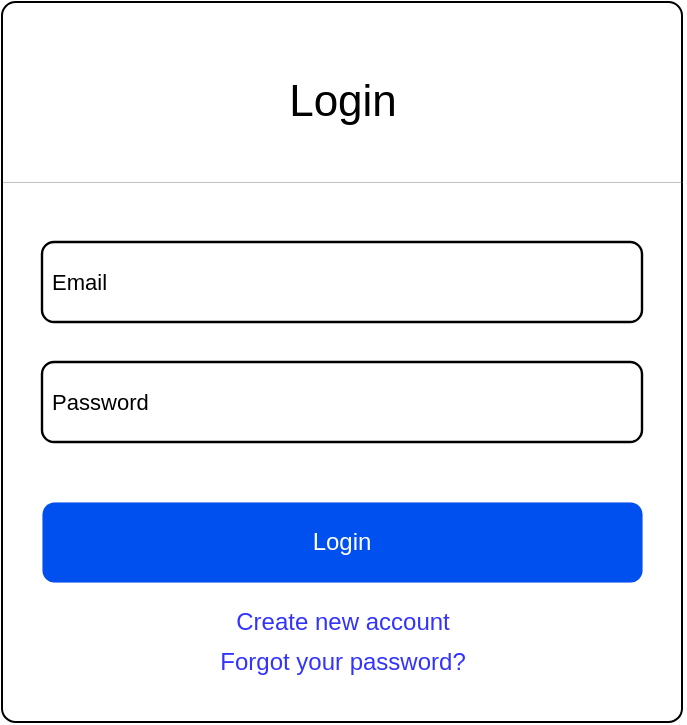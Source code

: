 <mxfile version="19.0.3" type="device"><diagram id="BKEKtbX7UNuSLrMuigM0" name="Page-1"><mxGraphModel dx="1422" dy="857" grid="1" gridSize="10" guides="1" tooltips="1" connect="1" arrows="1" fold="1" page="1" pageScale="1" pageWidth="1169" pageHeight="827" math="0" shadow="0"><root><mxCell id="0"/><mxCell id="1" parent="0"/><mxCell id="z99f_Usk3d1U_hV03q1l-1" value="" style="rounded=1;whiteSpace=wrap;html=1;gradientColor=none;fillColor=#FFFFFF;glass=0;shadow=0;sketch=0;labelPadding=0;fillOpacity=100;arcSize=2;" vertex="1" parent="1"><mxGeometry x="370" y="190" width="340" height="360" as="geometry"/></mxCell><mxCell id="z99f_Usk3d1U_hV03q1l-2" value="&amp;nbsp;Email" style="rounded=1;whiteSpace=wrap;html=1;align=left;fillColor=#FFFFFF;fontColor=#000000;strokeWidth=1.2;fontSize=11;" vertex="1" parent="1"><mxGeometry x="390" y="310" width="300" height="40" as="geometry"/></mxCell><mxCell id="z99f_Usk3d1U_hV03q1l-3" value="&amp;nbsp;Password" style="rounded=1;whiteSpace=wrap;html=1;fillColor=#FFFFFF;fontColor=#000000;align=left;strokeWidth=1.2;fontSize=11;" vertex="1" parent="1"><mxGeometry x="390" y="370" width="300" height="40" as="geometry"/></mxCell><mxCell id="z99f_Usk3d1U_hV03q1l-4" value="Login" style="rounded=1;whiteSpace=wrap;html=1;fillColor=#0050ef;fontColor=#ffffff;strokeColor=#001DBC;strokeWidth=0;" vertex="1" parent="1"><mxGeometry x="390" y="440" width="300" height="40" as="geometry"/></mxCell><mxCell id="z99f_Usk3d1U_hV03q1l-5" value="Create new account" style="text;html=1;align=center;verticalAlign=middle;resizable=0;points=[];autosize=1;fontColor=#3333FF;" vertex="1" parent="1"><mxGeometry x="480" y="490" width="120" height="20" as="geometry"/></mxCell><mxCell id="z99f_Usk3d1U_hV03q1l-6" value="Forgot your password?" style="text;html=1;align=center;verticalAlign=middle;resizable=0;points=[];autosize=1;fontColor=#3333FF;" vertex="1" parent="1"><mxGeometry x="470" y="510" width="140" height="20" as="geometry"/></mxCell><mxCell id="z99f_Usk3d1U_hV03q1l-7" value="&lt;font style=&quot;font-size: 22px;&quot;&gt;Login&lt;/font&gt;" style="text;html=1;align=center;verticalAlign=middle;resizable=0;points=[];autosize=1;strokeColor=none;fillColor=none;fontColor=#000000;" vertex="1" parent="1"><mxGeometry x="505" y="230" width="70" height="20" as="geometry"/></mxCell><mxCell id="z99f_Usk3d1U_hV03q1l-8" value="" style="endArrow=none;html=1;rounded=0;fontSize=22;entryX=1;entryY=0.25;entryDx=0;entryDy=0;exitX=0;exitY=0.25;exitDx=0;exitDy=0;strokeColor=#666666;strokeWidth=0.2;" edge="1" parent="1" source="z99f_Usk3d1U_hV03q1l-1" target="z99f_Usk3d1U_hV03q1l-1"><mxGeometry width="50" height="50" relative="1" as="geometry"><mxPoint x="410" y="278" as="sourcePoint"/><mxPoint x="420" y="230" as="targetPoint"/></mxGeometry></mxCell></root></mxGraphModel></diagram></mxfile>